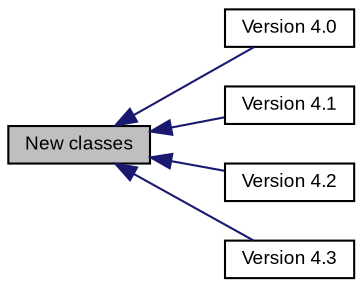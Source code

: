 digraph "New classes"
{
  bgcolor="transparent";
  edge [fontname="Arial",fontsize="9",labelfontname="Arial",labelfontsize="9"];
  node [fontname="Arial",fontsize="9",shape=record];
  rankdir=LR;
  Node1 [label="Version 4.0",height=0.2,width=0.4,color="black",URL="$group__new__in__4__0.html"];
  Node2 [label="Version 4.1",height=0.2,width=0.4,color="black",URL="$group__new__in__4__1.html"];
  Node3 [label="Version 4.2",height=0.2,width=0.4,color="black",URL="$group__new__in__4__2.html"];
  Node4 [label="Version 4.3",height=0.2,width=0.4,color="black",URL="$group__new__in__4__3.html"];
  Node0 [label="New classes",height=0.2,width=0.4,color="black", fillcolor="grey75", style="filled" fontcolor="black"];
  Node0->Node1 [shape=plaintext, color="midnightblue", dir="back", style="solid"];
  Node0->Node2 [shape=plaintext, color="midnightblue", dir="back", style="solid"];
  Node0->Node3 [shape=plaintext, color="midnightblue", dir="back", style="solid"];
  Node0->Node4 [shape=plaintext, color="midnightblue", dir="back", style="solid"];
}
